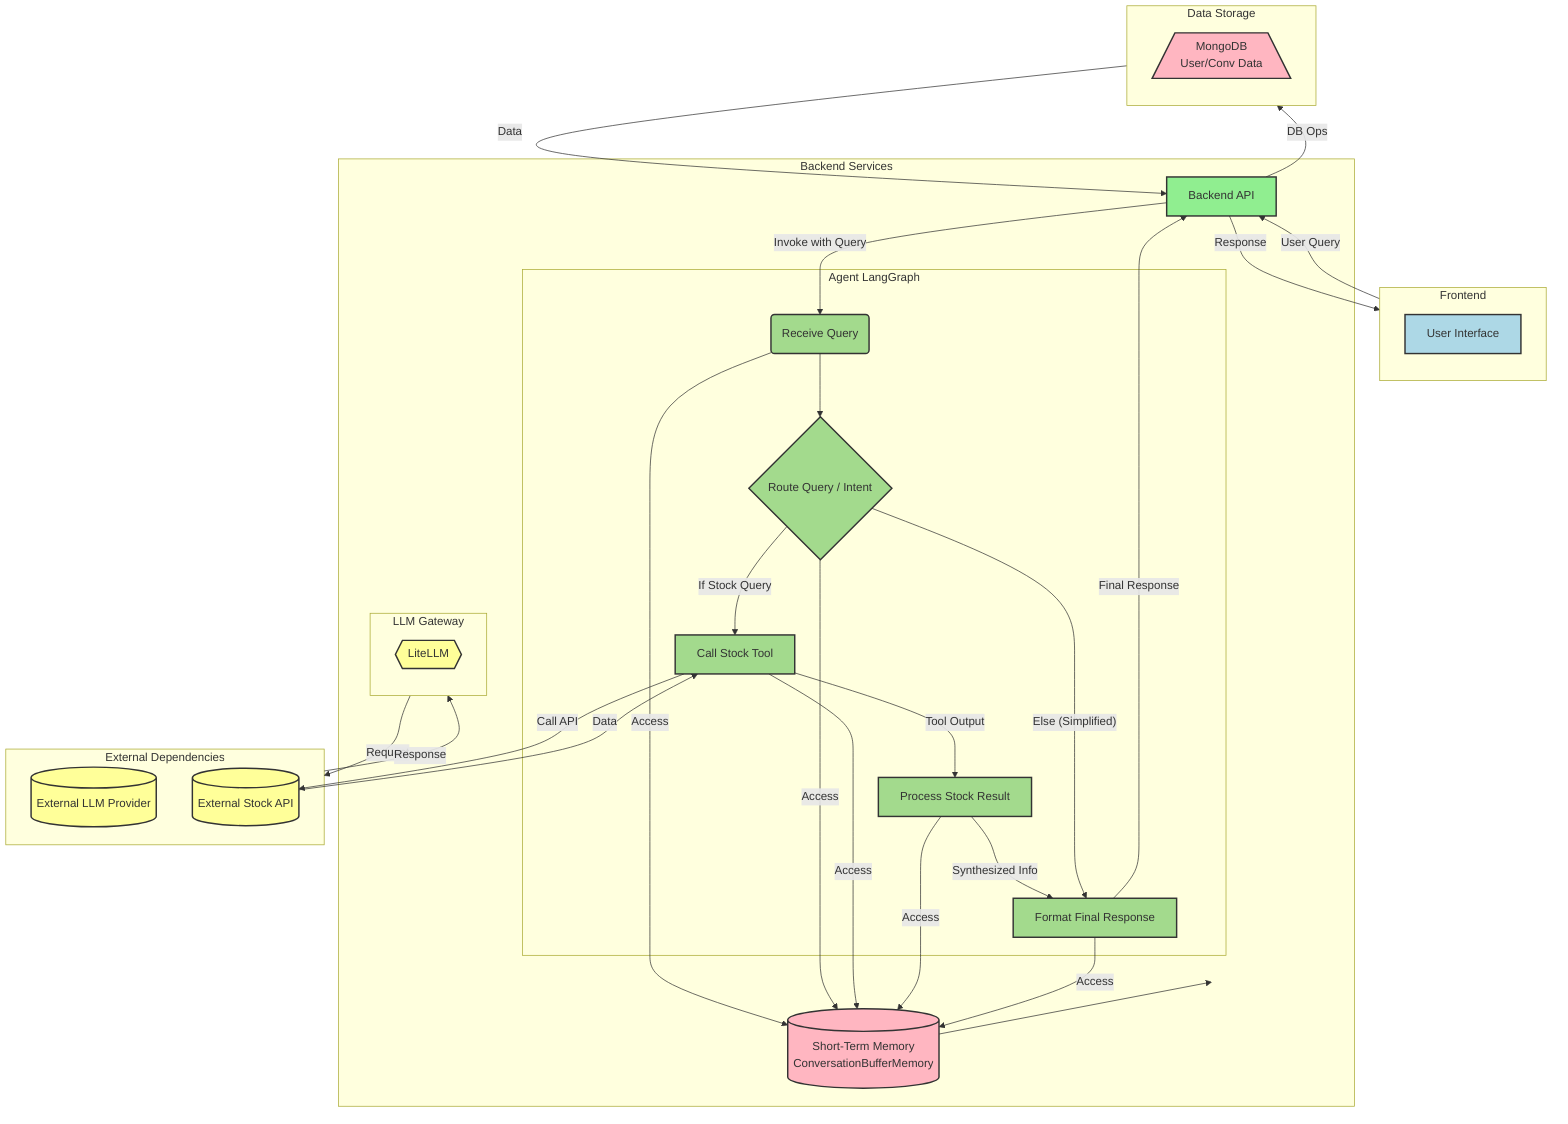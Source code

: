 %% title: Phase 2 Architecture Diagram: LangGraph & First Tool
%%{
  init: {
    'theme': 'base', %% Starting from a base theme for customization
    'themeVariables': {
      'fontFamily': 'Arial, sans-serif', %% Using a common, readable font; Comic Sans might not be universally available/readable
      'fontSize': '16px',             %% Slightly larger font size
      'primaryColor': '#ADD8E6',       %% Light Blue (UI)
      'secondaryColor': '#90EE90',      %% Light Green (Backend)
      'tertiaryColor': '#FFFF99',       %% Light Yellow (External/LLM Gateway)
      'quaternaryColor': '#FFB6C1',     %% Light Red/Pink (Database/Memory)
      'quinaryColor': '#A3DA8D',        %% Medium Green (LangGraph Nodes)
      'lineColor': '#555',              %% Darker lines for clarity
      'nodeBorder': '#333',             %% Darker node borders
      'primaryTextColor': '#333',       %% Dark text for readability
      'clusterBorder': '#BBB',          %% Lighter border for subgraphs
      'clusterBkg': '#F9F9F9'           %% Light background for subgraphs
    },
     'flowchart': {
       'curve': 'basis'
    },
     'look': 'handDrawn' %% Request hand-drawn look - support is renderer-dependent
  }
}%%
flowchart TD

    %% Define Custom Styles
    classDef uiStyle fill:#ADD8E6,stroke:#333,stroke-width:2px;
    classDef backendStyle fill:#90EE90,stroke:#333,stroke-width:2px;
    classDef llmStyle fill:#FFFF99,stroke:#333,stroke-width:2px;
    classDef dbStyle fill:#FFB6C1,stroke:#333,stroke-width:2px;
    classDef externalStyle fill:#FFFF99,stroke:#333,stroke-width:2px;
    %% Style for LangGraph nodes
    classDef graphNodeStyle fill:#A3DA8D,stroke:#333,stroke-width:2px; 
    %% Style for Memory (can share with DB color)
    classDef memoryStyle fill:#FFB6C1,stroke:#333,stroke-width:2px;    


    %% Define Nodes and Subgraphs
    subgraph FE[Frontend]
        direction TB
        UI[User Interface]:::uiStyle
    end
    subgraph DS[Data Storage]
          direction TD
          %% Added more detail to label
          MongoDB[/MongoDB<br>User/Conv Data\]:::dbStyle 
    end
    subgraph BS[Backend Services]
        direction TB
        BackendAPI[Backend API]:::backendStyle

        subgraph AG[Agent LangGraph]
            direction TB
            InputNode(Receive Query):::graphNodeStyle
            %% Decision node
            RouteQuery{Route Query / Intent}:::graphNodeStyle 
            CallStockTool[Call Stock Tool]:::graphNodeStyle
            ProcessStockResult[Process Stock Result]:::graphNodeStyle
            FormatFinalResponse[Format Final Response]:::graphNodeStyle
        end

        subgraph LG[LLM Gateway]
            direction TB
            LiteLLMGateway{{LiteLLM}}:::llmStyle
        end


        %% Node for STM
        STM[(Short-Term Memory<br>ConversationBufferMemory)]:::memoryStyle

        %% Internal Backend Connections
        %% Backend hands query to LangGraph
        BackendAPI -- "Invoke with Query" --> InputNode; 
        InputNode --> RouteQuery;
        RouteQuery -- "If Stock Query" --> CallStockTool;
        CallStockTool -- "Tool Output" --> ProcessStockResult;
        ProcessStockResult -- "Synthesized Info" --> FormatFinalResponse;
        %% LangGraph returns final response to BackendAPI
        FormatFinalResponse -- "Final Response" --> BackendAPI; 

        %% LangGraph nodes interact with STM
        InputNode -- "Access" --> STM;
        RouteQuery -- "Access" --> STM;
        CallStockTool -- "Access" --> STM;
        ProcessStockResult -- "Access" --> STM;
        FormatFinalResponse -- "Access" --> STM;
        %% Show data flow back from STM
        STM --> AG; 

        %% Placeholder/Simplified paths for non-stock queries in Phase 2
        %% Direct to final response for anything non-stock for now
        RouteQuery -- "Else (Simplified)" --> FormatFinalResponse; 

    end

    subgraph ED[External Dependencies]
        direction TB
        ExternalLLM[(External LLM Provider)]:::externalStyle
        %% Added external stock API used by the tool
        StockAPI[(External Stock API)]:::externalStyle 
    end


    %% Define Flow (Edges) between Subgraphs/Top-Level Nodes
    FE -- "User Query" --> BackendAPI;
    BackendAPI -- "Response" --> FE;
    %% LiteLLM talks to External LLM Provider(s)
    LG -- "Request" --> ED; 
    ED -- "Response" --> LG;

    %% Stock tool uses external API
    CallStockTool -- "Call API" --> StockAPI; 
    StockAPI -- "Data" --> CallStockTool;

    %% Backend API still interacts with DB for basic data
    BackendAPI -- "DB Ops" --> DS; 
     %% Backend API still interacts with DB for basic data
    DS -- "Data" --> BackendAPI;

    %% Apply curved lines using 'basis' interpolation
    linkStyle default interpolate basis;